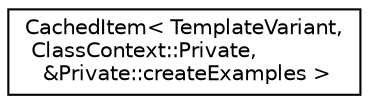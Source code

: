 digraph "Graphical Class Hierarchy"
{
 // LATEX_PDF_SIZE
  edge [fontname="Helvetica",fontsize="10",labelfontname="Helvetica",labelfontsize="10"];
  node [fontname="Helvetica",fontsize="10",shape=record];
  rankdir="LR";
  Node0 [label="CachedItem\< TemplateVariant,\l ClassContext::Private,\l &Private::createExamples \>",height=0.2,width=0.4,color="black", fillcolor="white", style="filled",URL="$classCachedItem.html",tooltip=" "];
}
